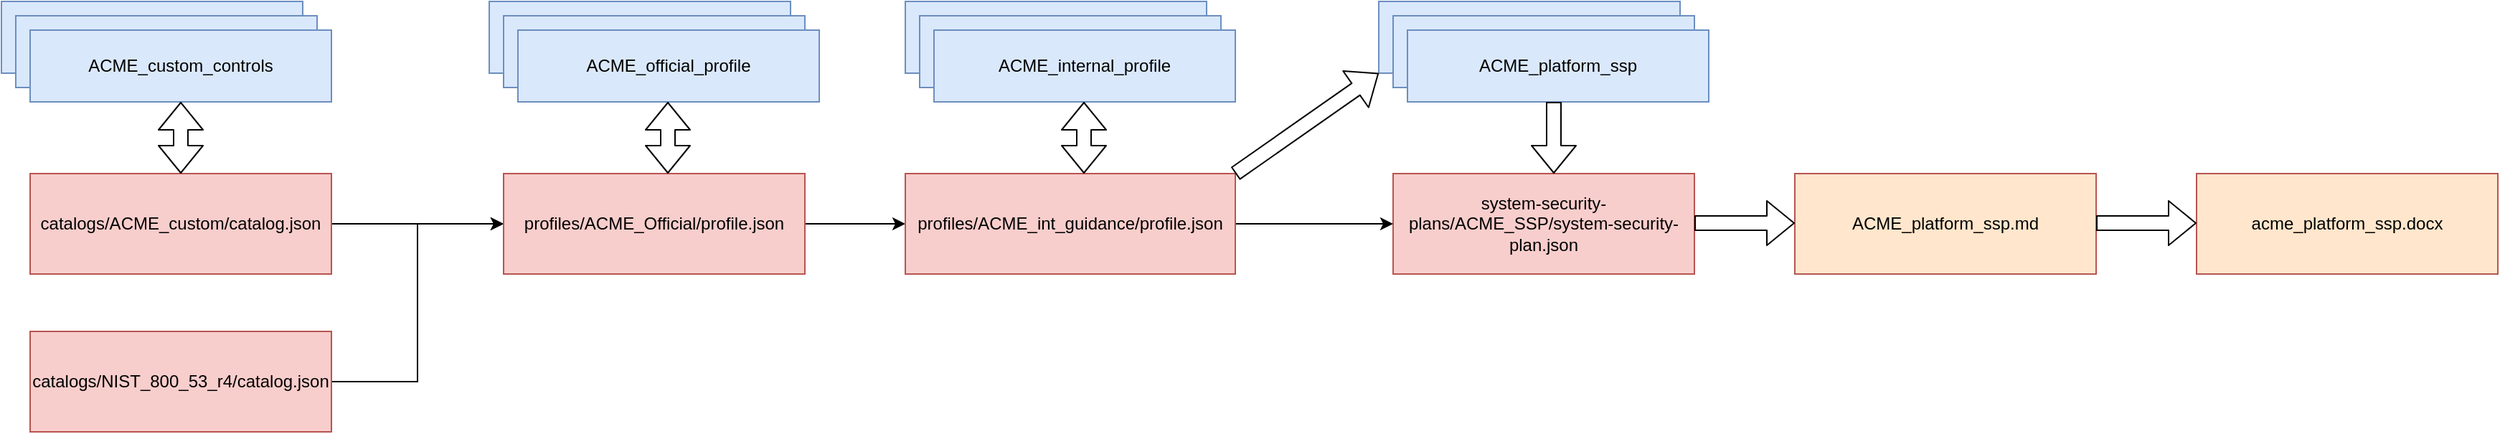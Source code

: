 <mxfile version="14.6.13" type="device"><diagram id="YIKedPCZU93ZtMyv0vOA" name="Page-1"><mxGraphModel dx="3114" dy="1422" grid="1" gridSize="10" guides="1" tooltips="1" connect="1" arrows="1" fold="1" page="1" pageScale="1" pageWidth="827" pageHeight="1169" math="0" shadow="0"><root><mxCell id="0"/><mxCell id="1" parent="0"/><mxCell id="p-FMet9S-FCSw5p0kF5i-1" value="system-security-plans/ACME_SSP/system-security-plan.json" style="rounded=0;whiteSpace=wrap;html=1;fillColor=#f8cecc;strokeColor=#b85450;" vertex="1" parent="1"><mxGeometry x="-510" y="290" width="210" height="70" as="geometry"/></mxCell><mxCell id="p-FMet9S-FCSw5p0kF5i-32" style="edgeStyle=orthogonalEdgeStyle;rounded=0;orthogonalLoop=1;jettySize=auto;html=1;" edge="1" parent="1" source="p-FMet9S-FCSw5p0kF5i-4" target="p-FMet9S-FCSw5p0kF5i-9"><mxGeometry relative="1" as="geometry"/></mxCell><mxCell id="p-FMet9S-FCSw5p0kF5i-4" value="catalogs/ACME_custom/catalog.json" style="rounded=0;whiteSpace=wrap;html=1;fillColor=#f8cecc;strokeColor=#b85450;" vertex="1" parent="1"><mxGeometry x="-1460" y="290" width="210" height="70" as="geometry"/></mxCell><mxCell id="p-FMet9S-FCSw5p0kF5i-33" style="edgeStyle=orthogonalEdgeStyle;rounded=0;orthogonalLoop=1;jettySize=auto;html=1;entryX=0;entryY=0.5;entryDx=0;entryDy=0;" edge="1" parent="1" source="p-FMet9S-FCSw5p0kF5i-5" target="p-FMet9S-FCSw5p0kF5i-9"><mxGeometry relative="1" as="geometry"/></mxCell><mxCell id="p-FMet9S-FCSw5p0kF5i-5" value="catalogs/NIST_800_53_r4/catalog.json" style="rounded=0;whiteSpace=wrap;html=1;fillColor=#f8cecc;strokeColor=#b85450;" vertex="1" parent="1"><mxGeometry x="-1460" y="400" width="210" height="70" as="geometry"/></mxCell><mxCell id="p-FMet9S-FCSw5p0kF5i-8" value="ACME_custom_controls" style="rounded=0;whiteSpace=wrap;html=1;fillColor=#dae8fc;strokeColor=#6c8ebf;" vertex="1" parent="1"><mxGeometry x="-1480" y="170" width="210" height="50" as="geometry"/></mxCell><mxCell id="p-FMet9S-FCSw5p0kF5i-34" style="edgeStyle=orthogonalEdgeStyle;rounded=0;orthogonalLoop=1;jettySize=auto;html=1;entryX=0;entryY=0.5;entryDx=0;entryDy=0;" edge="1" parent="1" source="p-FMet9S-FCSw5p0kF5i-9" target="p-FMet9S-FCSw5p0kF5i-12"><mxGeometry relative="1" as="geometry"/></mxCell><mxCell id="p-FMet9S-FCSw5p0kF5i-9" value="profiles/ACME_Official/profile.json" style="rounded=0;whiteSpace=wrap;html=1;fillColor=#f8cecc;strokeColor=#b85450;" vertex="1" parent="1"><mxGeometry x="-1130" y="290" width="210" height="70" as="geometry"/></mxCell><mxCell id="p-FMet9S-FCSw5p0kF5i-10" value="ACME_custom_controls" style="rounded=0;whiteSpace=wrap;html=1;fillColor=#dae8fc;strokeColor=#6c8ebf;" vertex="1" parent="1"><mxGeometry x="-1470" y="180" width="210" height="50" as="geometry"/></mxCell><mxCell id="p-FMet9S-FCSw5p0kF5i-11" value="ACME_custom_controls" style="rounded=0;whiteSpace=wrap;html=1;fillColor=#dae8fc;strokeColor=#6c8ebf;" vertex="1" parent="1"><mxGeometry x="-1460" y="190" width="210" height="50" as="geometry"/></mxCell><mxCell id="p-FMet9S-FCSw5p0kF5i-35" style="edgeStyle=orthogonalEdgeStyle;rounded=0;orthogonalLoop=1;jettySize=auto;html=1;entryX=0;entryY=0.5;entryDx=0;entryDy=0;" edge="1" parent="1" source="p-FMet9S-FCSw5p0kF5i-12" target="p-FMet9S-FCSw5p0kF5i-1"><mxGeometry relative="1" as="geometry"/></mxCell><mxCell id="p-FMet9S-FCSw5p0kF5i-12" value="profiles/ACME_int_guidance/profile.json" style="rounded=0;whiteSpace=wrap;html=1;fillColor=#f8cecc;strokeColor=#b85450;" vertex="1" parent="1"><mxGeometry x="-850" y="290" width="230" height="70" as="geometry"/></mxCell><mxCell id="p-FMet9S-FCSw5p0kF5i-13" value="ACME_custom_controls" style="rounded=0;whiteSpace=wrap;html=1;fillColor=#dae8fc;strokeColor=#6c8ebf;" vertex="1" parent="1"><mxGeometry x="-1140" y="170" width="210" height="50" as="geometry"/></mxCell><mxCell id="p-FMet9S-FCSw5p0kF5i-14" value="ACME_custom_controls" style="rounded=0;whiteSpace=wrap;html=1;fillColor=#dae8fc;strokeColor=#6c8ebf;" vertex="1" parent="1"><mxGeometry x="-1130" y="180" width="210" height="50" as="geometry"/></mxCell><mxCell id="p-FMet9S-FCSw5p0kF5i-15" value="ACME_official_profile" style="rounded=0;whiteSpace=wrap;html=1;fillColor=#dae8fc;strokeColor=#6c8ebf;" vertex="1" parent="1"><mxGeometry x="-1120" y="190" width="210" height="50" as="geometry"/></mxCell><mxCell id="p-FMet9S-FCSw5p0kF5i-19" value="ACME_custom_controls" style="rounded=0;whiteSpace=wrap;html=1;fillColor=#dae8fc;strokeColor=#6c8ebf;" vertex="1" parent="1"><mxGeometry x="-850" y="170" width="210" height="50" as="geometry"/></mxCell><mxCell id="p-FMet9S-FCSw5p0kF5i-20" value="ACME_custom_controls" style="rounded=0;whiteSpace=wrap;html=1;fillColor=#dae8fc;strokeColor=#6c8ebf;" vertex="1" parent="1"><mxGeometry x="-840" y="180" width="210" height="50" as="geometry"/></mxCell><mxCell id="p-FMet9S-FCSw5p0kF5i-21" value="ACME_internal_profile" style="rounded=0;whiteSpace=wrap;html=1;fillColor=#dae8fc;strokeColor=#6c8ebf;" vertex="1" parent="1"><mxGeometry x="-830" y="190" width="210" height="50" as="geometry"/></mxCell><mxCell id="p-FMet9S-FCSw5p0kF5i-22" value="ACME_custom_controls" style="rounded=0;whiteSpace=wrap;html=1;fillColor=#dae8fc;strokeColor=#6c8ebf;" vertex="1" parent="1"><mxGeometry x="-520" y="170" width="210" height="50" as="geometry"/></mxCell><mxCell id="p-FMet9S-FCSw5p0kF5i-23" value="ACME_custom_controls" style="rounded=0;whiteSpace=wrap;html=1;fillColor=#dae8fc;strokeColor=#6c8ebf;" vertex="1" parent="1"><mxGeometry x="-510" y="180" width="210" height="50" as="geometry"/></mxCell><mxCell id="p-FMet9S-FCSw5p0kF5i-24" value="ACME_platform_ssp" style="rounded=0;whiteSpace=wrap;html=1;fillColor=#dae8fc;strokeColor=#6c8ebf;" vertex="1" parent="1"><mxGeometry x="-500" y="190" width="210" height="50" as="geometry"/></mxCell><mxCell id="p-FMet9S-FCSw5p0kF5i-25" value="ACME_platform_ssp.md" style="rounded=0;whiteSpace=wrap;html=1;fillColor=#ffe6cc;strokeColor=#b85450;" vertex="1" parent="1"><mxGeometry x="-230" y="290" width="210" height="70" as="geometry"/></mxCell><mxCell id="p-FMet9S-FCSw5p0kF5i-26" value="acme_platform_ssp.docx" style="rounded=0;whiteSpace=wrap;html=1;fillColor=#ffe6cc;strokeColor=#b85450;" vertex="1" parent="1"><mxGeometry x="50" y="290" width="210" height="70" as="geometry"/></mxCell><mxCell id="p-FMet9S-FCSw5p0kF5i-27" value="" style="shape=flexArrow;endArrow=classic;startArrow=classic;html=1;entryX=0.5;entryY=1;entryDx=0;entryDy=0;exitX=0.5;exitY=0;exitDx=0;exitDy=0;" edge="1" parent="1" source="p-FMet9S-FCSw5p0kF5i-4" target="p-FMet9S-FCSw5p0kF5i-11"><mxGeometry width="100" height="100" relative="1" as="geometry"><mxPoint x="-1380" y="340" as="sourcePoint"/><mxPoint x="-1280" y="240" as="targetPoint"/></mxGeometry></mxCell><mxCell id="p-FMet9S-FCSw5p0kF5i-28" value="" style="shape=flexArrow;endArrow=classic;startArrow=classic;html=1;entryX=0.5;entryY=1;entryDx=0;entryDy=0;exitX=0.5;exitY=0;exitDx=0;exitDy=0;" edge="1" parent="1"><mxGeometry width="100" height="100" relative="1" as="geometry"><mxPoint x="-1015.5" y="290" as="sourcePoint"/><mxPoint x="-1015.5" y="240" as="targetPoint"/></mxGeometry></mxCell><mxCell id="p-FMet9S-FCSw5p0kF5i-29" value="" style="shape=flexArrow;endArrow=classic;startArrow=classic;html=1;entryX=0.5;entryY=1;entryDx=0;entryDy=0;exitX=0.5;exitY=0;exitDx=0;exitDy=0;" edge="1" parent="1"><mxGeometry width="100" height="100" relative="1" as="geometry"><mxPoint x="-725.5" y="290" as="sourcePoint"/><mxPoint x="-725.5" y="240" as="targetPoint"/></mxGeometry></mxCell><mxCell id="p-FMet9S-FCSw5p0kF5i-38" value="" style="shape=flexArrow;endArrow=classic;html=1;entryX=0;entryY=1;entryDx=0;entryDy=0;exitX=1;exitY=0;exitDx=0;exitDy=0;" edge="1" parent="1" source="p-FMet9S-FCSw5p0kF5i-12" target="p-FMet9S-FCSw5p0kF5i-22"><mxGeometry width="50" height="50" relative="1" as="geometry"><mxPoint x="-610" y="300" as="sourcePoint"/><mxPoint x="-560" y="250" as="targetPoint"/></mxGeometry></mxCell><mxCell id="p-FMet9S-FCSw5p0kF5i-39" value="" style="shape=flexArrow;endArrow=classic;html=1;entryX=0;entryY=1;entryDx=0;entryDy=0;" edge="1" parent="1"><mxGeometry width="50" height="50" relative="1" as="geometry"><mxPoint x="-398" y="240" as="sourcePoint"/><mxPoint x="-398" y="290" as="targetPoint"/></mxGeometry></mxCell><mxCell id="p-FMet9S-FCSw5p0kF5i-40" value="" style="shape=flexArrow;endArrow=classic;html=1;" edge="1" parent="1"><mxGeometry width="50" height="50" relative="1" as="geometry"><mxPoint x="-300" y="324.5" as="sourcePoint"/><mxPoint x="-230" y="324.5" as="targetPoint"/></mxGeometry></mxCell><mxCell id="p-FMet9S-FCSw5p0kF5i-42" value="" style="shape=flexArrow;endArrow=classic;html=1;" edge="1" parent="1"><mxGeometry width="50" height="50" relative="1" as="geometry"><mxPoint x="-20" y="324.5" as="sourcePoint"/><mxPoint x="50" y="324.5" as="targetPoint"/></mxGeometry></mxCell></root></mxGraphModel></diagram></mxfile>